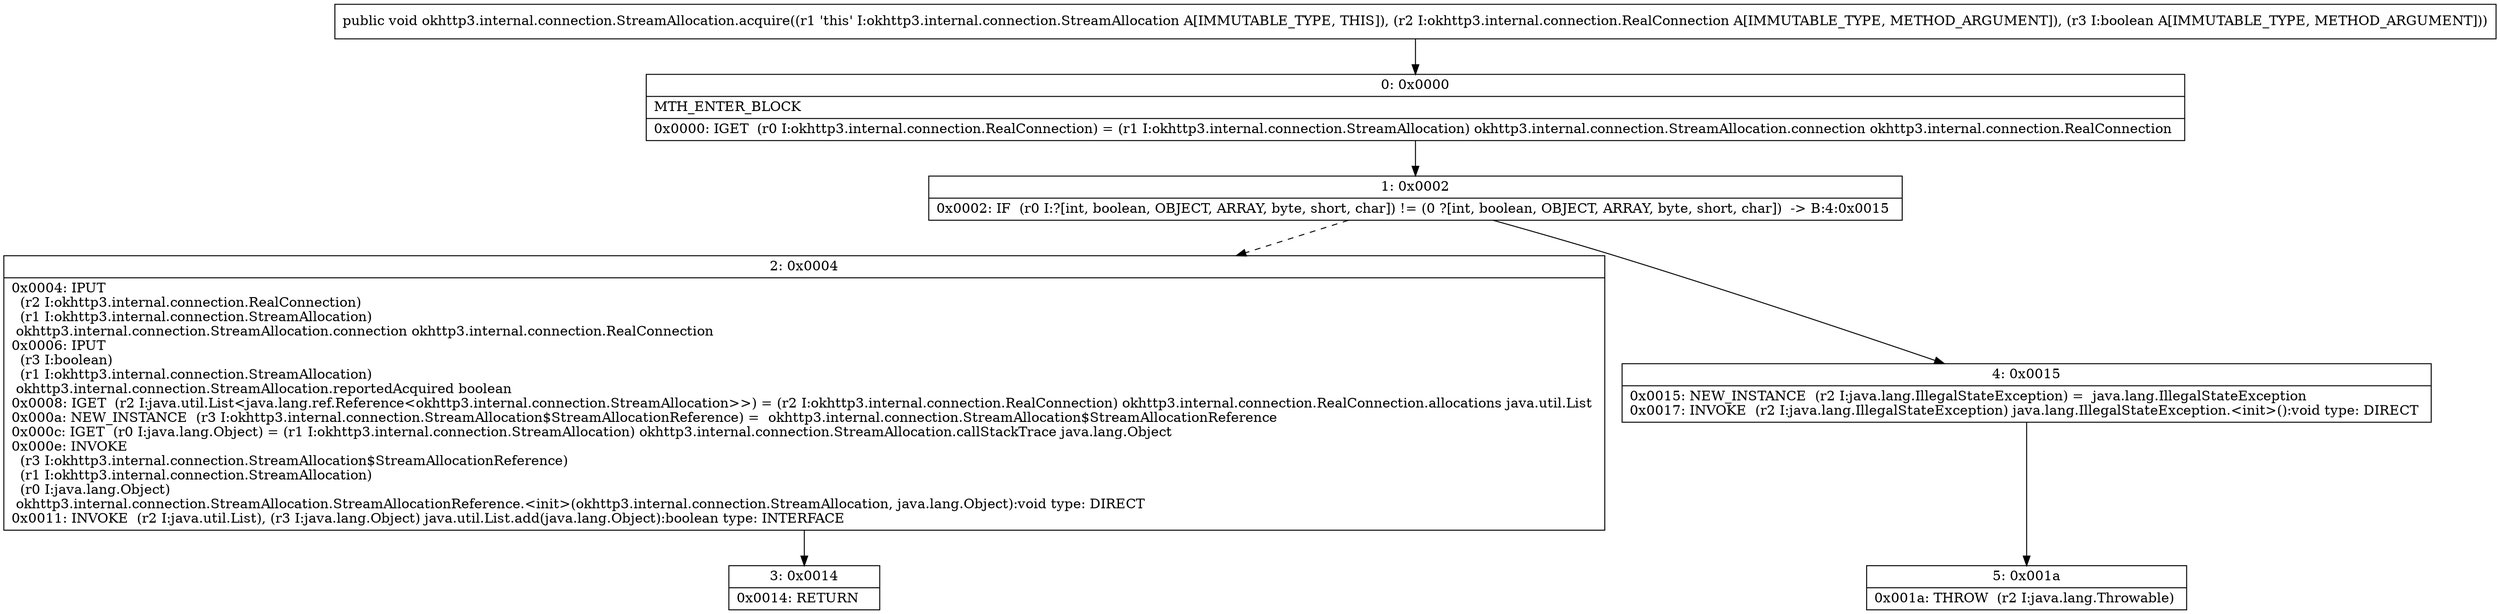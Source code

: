 digraph "CFG forokhttp3.internal.connection.StreamAllocation.acquire(Lokhttp3\/internal\/connection\/RealConnection;Z)V" {
Node_0 [shape=record,label="{0\:\ 0x0000|MTH_ENTER_BLOCK\l|0x0000: IGET  (r0 I:okhttp3.internal.connection.RealConnection) = (r1 I:okhttp3.internal.connection.StreamAllocation) okhttp3.internal.connection.StreamAllocation.connection okhttp3.internal.connection.RealConnection \l}"];
Node_1 [shape=record,label="{1\:\ 0x0002|0x0002: IF  (r0 I:?[int, boolean, OBJECT, ARRAY, byte, short, char]) != (0 ?[int, boolean, OBJECT, ARRAY, byte, short, char])  \-\> B:4:0x0015 \l}"];
Node_2 [shape=record,label="{2\:\ 0x0004|0x0004: IPUT  \l  (r2 I:okhttp3.internal.connection.RealConnection)\l  (r1 I:okhttp3.internal.connection.StreamAllocation)\l okhttp3.internal.connection.StreamAllocation.connection okhttp3.internal.connection.RealConnection \l0x0006: IPUT  \l  (r3 I:boolean)\l  (r1 I:okhttp3.internal.connection.StreamAllocation)\l okhttp3.internal.connection.StreamAllocation.reportedAcquired boolean \l0x0008: IGET  (r2 I:java.util.List\<java.lang.ref.Reference\<okhttp3.internal.connection.StreamAllocation\>\>) = (r2 I:okhttp3.internal.connection.RealConnection) okhttp3.internal.connection.RealConnection.allocations java.util.List \l0x000a: NEW_INSTANCE  (r3 I:okhttp3.internal.connection.StreamAllocation$StreamAllocationReference) =  okhttp3.internal.connection.StreamAllocation$StreamAllocationReference \l0x000c: IGET  (r0 I:java.lang.Object) = (r1 I:okhttp3.internal.connection.StreamAllocation) okhttp3.internal.connection.StreamAllocation.callStackTrace java.lang.Object \l0x000e: INVOKE  \l  (r3 I:okhttp3.internal.connection.StreamAllocation$StreamAllocationReference)\l  (r1 I:okhttp3.internal.connection.StreamAllocation)\l  (r0 I:java.lang.Object)\l okhttp3.internal.connection.StreamAllocation.StreamAllocationReference.\<init\>(okhttp3.internal.connection.StreamAllocation, java.lang.Object):void type: DIRECT \l0x0011: INVOKE  (r2 I:java.util.List), (r3 I:java.lang.Object) java.util.List.add(java.lang.Object):boolean type: INTERFACE \l}"];
Node_3 [shape=record,label="{3\:\ 0x0014|0x0014: RETURN   \l}"];
Node_4 [shape=record,label="{4\:\ 0x0015|0x0015: NEW_INSTANCE  (r2 I:java.lang.IllegalStateException) =  java.lang.IllegalStateException \l0x0017: INVOKE  (r2 I:java.lang.IllegalStateException) java.lang.IllegalStateException.\<init\>():void type: DIRECT \l}"];
Node_5 [shape=record,label="{5\:\ 0x001a|0x001a: THROW  (r2 I:java.lang.Throwable) \l}"];
MethodNode[shape=record,label="{public void okhttp3.internal.connection.StreamAllocation.acquire((r1 'this' I:okhttp3.internal.connection.StreamAllocation A[IMMUTABLE_TYPE, THIS]), (r2 I:okhttp3.internal.connection.RealConnection A[IMMUTABLE_TYPE, METHOD_ARGUMENT]), (r3 I:boolean A[IMMUTABLE_TYPE, METHOD_ARGUMENT])) }"];
MethodNode -> Node_0;
Node_0 -> Node_1;
Node_1 -> Node_2[style=dashed];
Node_1 -> Node_4;
Node_2 -> Node_3;
Node_4 -> Node_5;
}

